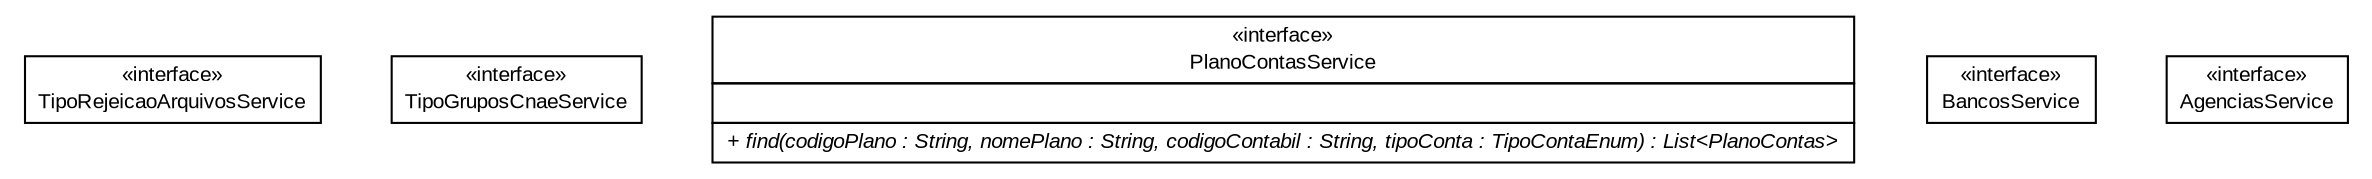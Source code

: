 #!/usr/local/bin/dot
#
# Class diagram 
# Generated by UMLGraph version R5_6 (http://www.umlgraph.org/)
#

digraph G {
	edge [fontname="arial",fontsize=10,labelfontname="arial",labelfontsize=10];
	node [fontname="arial",fontsize=10,shape=plaintext];
	nodesep=0.25;
	ranksep=0.5;
	// br.gov.to.sefaz.arr.parametros.business.service.TipoRejeicaoArquivosService
	c2710 [label=<<table title="br.gov.to.sefaz.arr.parametros.business.service.TipoRejeicaoArquivosService" border="0" cellborder="1" cellspacing="0" cellpadding="2" port="p" href="./TipoRejeicaoArquivosService.html">
		<tr><td><table border="0" cellspacing="0" cellpadding="1">
<tr><td align="center" balign="center"> &#171;interface&#187; </td></tr>
<tr><td align="center" balign="center"> TipoRejeicaoArquivosService </td></tr>
		</table></td></tr>
		</table>>, URL="./TipoRejeicaoArquivosService.html", fontname="arial", fontcolor="black", fontsize=10.0];
	// br.gov.to.sefaz.arr.parametros.business.service.TipoGruposCnaeService
	c2711 [label=<<table title="br.gov.to.sefaz.arr.parametros.business.service.TipoGruposCnaeService" border="0" cellborder="1" cellspacing="0" cellpadding="2" port="p" href="./TipoGruposCnaeService.html">
		<tr><td><table border="0" cellspacing="0" cellpadding="1">
<tr><td align="center" balign="center"> &#171;interface&#187; </td></tr>
<tr><td align="center" balign="center"> TipoGruposCnaeService </td></tr>
		</table></td></tr>
		</table>>, URL="./TipoGruposCnaeService.html", fontname="arial", fontcolor="black", fontsize=10.0];
	// br.gov.to.sefaz.arr.parametros.business.service.PlanoContasService
	c2712 [label=<<table title="br.gov.to.sefaz.arr.parametros.business.service.PlanoContasService" border="0" cellborder="1" cellspacing="0" cellpadding="2" port="p" href="./PlanoContasService.html">
		<tr><td><table border="0" cellspacing="0" cellpadding="1">
<tr><td align="center" balign="center"> &#171;interface&#187; </td></tr>
<tr><td align="center" balign="center"> PlanoContasService </td></tr>
		</table></td></tr>
		<tr><td><table border="0" cellspacing="0" cellpadding="1">
<tr><td align="left" balign="left">  </td></tr>
		</table></td></tr>
		<tr><td><table border="0" cellspacing="0" cellpadding="1">
<tr><td align="left" balign="left"><font face="arial italic" point-size="10.0"> + find(codigoPlano : String, nomePlano : String, codigoContabil : String, tipoConta : TipoContaEnum) : List&lt;PlanoContas&gt; </font></td></tr>
		</table></td></tr>
		</table>>, URL="./PlanoContasService.html", fontname="arial", fontcolor="black", fontsize=10.0];
	// br.gov.to.sefaz.arr.parametros.business.service.BancosService
	c2713 [label=<<table title="br.gov.to.sefaz.arr.parametros.business.service.BancosService" border="0" cellborder="1" cellspacing="0" cellpadding="2" port="p" href="./BancosService.html">
		<tr><td><table border="0" cellspacing="0" cellpadding="1">
<tr><td align="center" balign="center"> &#171;interface&#187; </td></tr>
<tr><td align="center" balign="center"> BancosService </td></tr>
		</table></td></tr>
		</table>>, URL="./BancosService.html", fontname="arial", fontcolor="black", fontsize=10.0];
	// br.gov.to.sefaz.arr.parametros.business.service.AgenciasService
	c2714 [label=<<table title="br.gov.to.sefaz.arr.parametros.business.service.AgenciasService" border="0" cellborder="1" cellspacing="0" cellpadding="2" port="p" href="./AgenciasService.html">
		<tr><td><table border="0" cellspacing="0" cellpadding="1">
<tr><td align="center" balign="center"> &#171;interface&#187; </td></tr>
<tr><td align="center" balign="center"> AgenciasService </td></tr>
		</table></td></tr>
		</table>>, URL="./AgenciasService.html", fontname="arial", fontcolor="black", fontsize=10.0];
}

